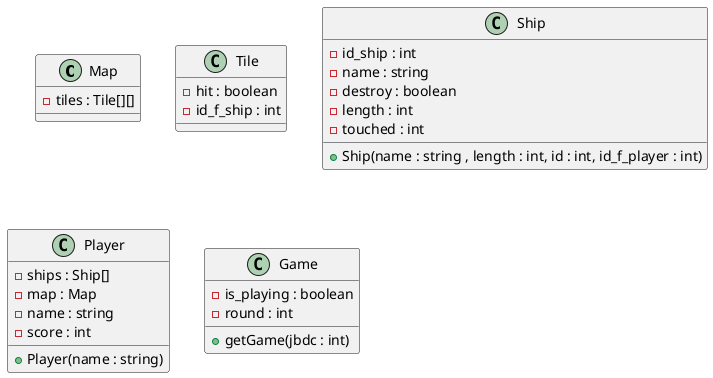 @startuml MLD

class Map{
    - tiles : Tile[][]
}

class Tile{
    - hit : boolean
    - id_f_ship : int
}

class Ship{
    - id_ship : int
    - name : string
    - destroy : boolean
    - length : int
    - touched : int
    /' ---- Functions ------ '/
    + Ship(name : string , length : int, id : int, id_f_player : int)
}

class Player{
    - ships : Ship[]
    - map : Map
    - name : string
    - score : int
    + Player(name : string)
}

class Game{
    - is_playing : boolean
    - round : int
    + getGame(jbdc : int)
}

@enduml

